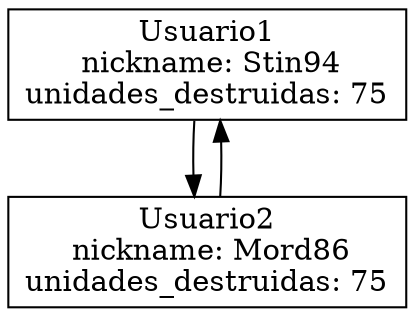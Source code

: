 digraph G{
node[shape=record, height=.1];
Stin94[label= " Usuario1\n nickname:  Stin94\nunidades_destruidas:  75"];
Mord86[label= " Usuario2\n nickname:  Mord86\nunidades_destruidas:  75"];
Stin94->Mord86;
Mord86->Stin94;
}
